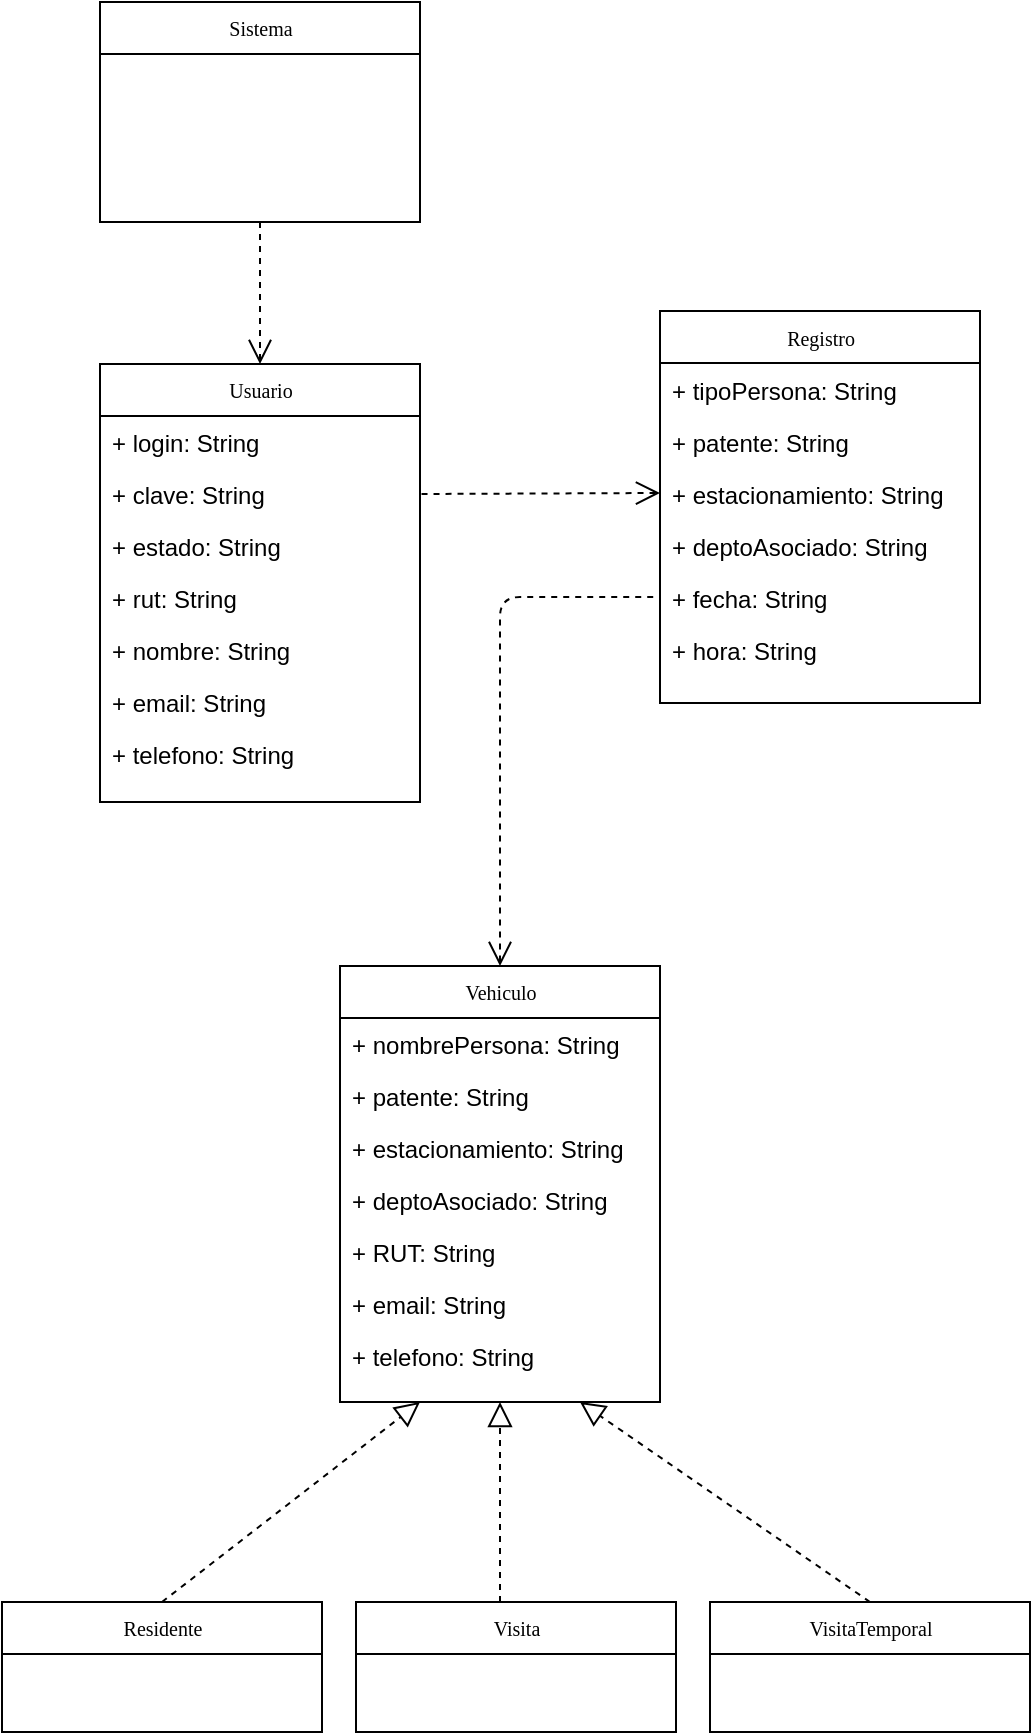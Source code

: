 <mxfile version="10.6.7" type="device"><diagram name="Page-1" id="c4acf3e9-155e-7222-9cf6-157b1a14988f"><mxGraphModel dx="2100" dy="1088" grid="1" gridSize="10" guides="1" tooltips="1" connect="1" arrows="1" fold="1" page="1" pageScale="1" pageWidth="850" pageHeight="1100" background="#ffffff" math="0" shadow="0"><root><mxCell id="0"/><mxCell id="1" parent="0"/><mxCell id="17acba5748e5396b-20" value="Usuario" style="swimlane;html=1;fontStyle=0;childLayout=stackLayout;horizontal=1;startSize=26;fillColor=none;horizontalStack=0;resizeParent=1;resizeLast=0;collapsible=1;marginBottom=0;swimlaneFillColor=#ffffff;rounded=0;shadow=0;comic=0;labelBackgroundColor=none;strokeColor=#000000;strokeWidth=1;fontFamily=Verdana;fontSize=10;fontColor=#000000;align=center;" parent="1" vertex="1"><mxGeometry x="120" y="231" width="160" height="219" as="geometry"/></mxCell><mxCell id="17acba5748e5396b-21" value="+ login: String" style="text;html=1;strokeColor=none;fillColor=none;align=left;verticalAlign=top;spacingLeft=4;spacingRight=4;whiteSpace=wrap;overflow=hidden;rotatable=0;points=[[0,0.5],[1,0.5]];portConstraint=eastwest;" parent="17acba5748e5396b-20" vertex="1"><mxGeometry y="26" width="160" height="26" as="geometry"/></mxCell><mxCell id="17acba5748e5396b-24" value="+ clave: String" style="text;html=1;strokeColor=none;fillColor=none;align=left;verticalAlign=top;spacingLeft=4;spacingRight=4;whiteSpace=wrap;overflow=hidden;rotatable=0;points=[[0,0.5],[1,0.5]];portConstraint=eastwest;" parent="17acba5748e5396b-20" vertex="1"><mxGeometry y="52" width="160" height="26" as="geometry"/></mxCell><mxCell id="17acba5748e5396b-26" value="+ estado: String&lt;br&gt;" style="text;html=1;strokeColor=none;fillColor=none;align=left;verticalAlign=top;spacingLeft=4;spacingRight=4;whiteSpace=wrap;overflow=hidden;rotatable=0;points=[[0,0.5],[1,0.5]];portConstraint=eastwest;" parent="17acba5748e5396b-20" vertex="1"><mxGeometry y="78" width="160" height="26" as="geometry"/></mxCell><mxCell id="iRIyAj0c5jcehs18dc3T-1" value="+ rut: String" style="text;html=1;strokeColor=none;fillColor=none;align=left;verticalAlign=top;spacingLeft=4;spacingRight=4;whiteSpace=wrap;overflow=hidden;rotatable=0;points=[[0,0.5],[1,0.5]];portConstraint=eastwest;" vertex="1" parent="17acba5748e5396b-20"><mxGeometry y="104" width="160" height="26" as="geometry"/></mxCell><mxCell id="iRIyAj0c5jcehs18dc3T-2" value="+ nombre: String" style="text;html=1;strokeColor=none;fillColor=none;align=left;verticalAlign=top;spacingLeft=4;spacingRight=4;whiteSpace=wrap;overflow=hidden;rotatable=0;points=[[0,0.5],[1,0.5]];portConstraint=eastwest;" vertex="1" parent="17acba5748e5396b-20"><mxGeometry y="130" width="160" height="26" as="geometry"/></mxCell><mxCell id="iRIyAj0c5jcehs18dc3T-3" value="+ email: String&lt;br&gt;" style="text;html=1;strokeColor=none;fillColor=none;align=left;verticalAlign=top;spacingLeft=4;spacingRight=4;whiteSpace=wrap;overflow=hidden;rotatable=0;points=[[0,0.5],[1,0.5]];portConstraint=eastwest;" vertex="1" parent="17acba5748e5396b-20"><mxGeometry y="156" width="160" height="26" as="geometry"/></mxCell><mxCell id="iRIyAj0c5jcehs18dc3T-4" value="+ telefono: String" style="text;html=1;strokeColor=none;fillColor=none;align=left;verticalAlign=top;spacingLeft=4;spacingRight=4;whiteSpace=wrap;overflow=hidden;rotatable=0;points=[[0,0.5],[1,0.5]];portConstraint=eastwest;" vertex="1" parent="17acba5748e5396b-20"><mxGeometry y="182" width="160" height="26" as="geometry"/></mxCell><mxCell id="17acba5748e5396b-30" value="Residente" style="swimlane;html=1;fontStyle=0;childLayout=stackLayout;horizontal=1;startSize=26;fillColor=none;horizontalStack=0;resizeParent=1;resizeLast=0;collapsible=1;marginBottom=0;swimlaneFillColor=#ffffff;rounded=0;shadow=0;comic=0;labelBackgroundColor=none;strokeColor=#000000;strokeWidth=1;fontFamily=Verdana;fontSize=10;fontColor=#000000;align=center;" parent="1" vertex="1"><mxGeometry x="71" y="850" width="160" height="65" as="geometry"/></mxCell><mxCell id="_Oy7XLAcYadQpGKWmX3i-6" value="Visita" style="swimlane;html=1;fontStyle=0;childLayout=stackLayout;horizontal=1;startSize=26;fillColor=none;horizontalStack=0;resizeParent=1;resizeLast=0;collapsible=1;marginBottom=0;swimlaneFillColor=#ffffff;rounded=0;shadow=0;comic=0;labelBackgroundColor=none;strokeColor=#000000;strokeWidth=1;fontFamily=Verdana;fontSize=10;fontColor=#000000;align=center;" parent="1" vertex="1"><mxGeometry x="248" y="850" width="160" height="65" as="geometry"/></mxCell><mxCell id="_Oy7XLAcYadQpGKWmX3i-18" value="Registro" style="swimlane;html=1;fontStyle=0;childLayout=stackLayout;horizontal=1;startSize=26;fillColor=none;horizontalStack=0;resizeParent=1;resizeLast=0;collapsible=1;marginBottom=0;swimlaneFillColor=#ffffff;rounded=0;shadow=0;comic=0;labelBackgroundColor=none;strokeColor=#000000;strokeWidth=1;fontFamily=Verdana;fontSize=10;fontColor=#000000;align=center;" parent="1" vertex="1"><mxGeometry x="400" y="204.5" width="160" height="196" as="geometry"/></mxCell><mxCell id="_Oy7XLAcYadQpGKWmX3i-19" value="+ tipoPersona: String" style="text;html=1;strokeColor=none;fillColor=none;align=left;verticalAlign=top;spacingLeft=4;spacingRight=4;whiteSpace=wrap;overflow=hidden;rotatable=0;points=[[0,0.5],[1,0.5]];portConstraint=eastwest;" parent="_Oy7XLAcYadQpGKWmX3i-18" vertex="1"><mxGeometry y="26" width="160" height="26" as="geometry"/></mxCell><mxCell id="_Oy7XLAcYadQpGKWmX3i-20" value="+ patente: String" style="text;html=1;strokeColor=none;fillColor=none;align=left;verticalAlign=top;spacingLeft=4;spacingRight=4;whiteSpace=wrap;overflow=hidden;rotatable=0;points=[[0,0.5],[1,0.5]];portConstraint=eastwest;" parent="_Oy7XLAcYadQpGKWmX3i-18" vertex="1"><mxGeometry y="52" width="160" height="26" as="geometry"/></mxCell><mxCell id="_Oy7XLAcYadQpGKWmX3i-21" value="+ estacionamiento: String" style="text;html=1;strokeColor=none;fillColor=none;align=left;verticalAlign=top;spacingLeft=4;spacingRight=4;whiteSpace=wrap;overflow=hidden;rotatable=0;points=[[0,0.5],[1,0.5]];portConstraint=eastwest;" parent="_Oy7XLAcYadQpGKWmX3i-18" vertex="1"><mxGeometry y="78" width="160" height="26" as="geometry"/></mxCell><mxCell id="_Oy7XLAcYadQpGKWmX3i-23" value="+ deptoAsociado: String" style="text;html=1;strokeColor=none;fillColor=none;align=left;verticalAlign=top;spacingLeft=4;spacingRight=4;whiteSpace=wrap;overflow=hidden;rotatable=0;points=[[0,0.5],[1,0.5]];portConstraint=eastwest;" parent="_Oy7XLAcYadQpGKWmX3i-18" vertex="1"><mxGeometry y="104" width="160" height="26" as="geometry"/></mxCell><mxCell id="_Oy7XLAcYadQpGKWmX3i-24" value="+ fecha: String" style="text;html=1;strokeColor=none;fillColor=none;align=left;verticalAlign=top;spacingLeft=4;spacingRight=4;whiteSpace=wrap;overflow=hidden;rotatable=0;points=[[0,0.5],[1,0.5]];portConstraint=eastwest;" parent="_Oy7XLAcYadQpGKWmX3i-18" vertex="1"><mxGeometry y="130" width="160" height="26" as="geometry"/></mxCell><mxCell id="_Oy7XLAcYadQpGKWmX3i-25" value="+ hora: String" style="text;html=1;strokeColor=none;fillColor=none;align=left;verticalAlign=top;spacingLeft=4;spacingRight=4;whiteSpace=wrap;overflow=hidden;rotatable=0;points=[[0,0.5],[1,0.5]];portConstraint=eastwest;" parent="_Oy7XLAcYadQpGKWmX3i-18" vertex="1"><mxGeometry y="156" width="160" height="26" as="geometry"/></mxCell><mxCell id="_Oy7XLAcYadQpGKWmX3i-32" value="" style="endArrow=none;html=1;dashed=1;exitX=0;exitY=0.5;exitDx=0;exitDy=0;entryX=1;entryY=0.5;entryDx=0;entryDy=0;endFill=0;startArrow=open;startFill=0;strokeWidth=1;endSize=6;startSize=10;jumpSize=6;" parent="1" source="_Oy7XLAcYadQpGKWmX3i-21" target="17acba5748e5396b-24" edge="1"><mxGeometry width="50" height="50" relative="1" as="geometry"><mxPoint x="541" y="300" as="sourcePoint"/><mxPoint x="650" y="300" as="targetPoint"/></mxGeometry></mxCell><mxCell id="_Oy7XLAcYadQpGKWmX3i-35" value="Vehiculo" style="swimlane;html=1;fontStyle=0;childLayout=stackLayout;horizontal=1;startSize=26;fillColor=none;horizontalStack=0;resizeParent=1;resizeLast=0;collapsible=1;marginBottom=0;swimlaneFillColor=#ffffff;rounded=0;shadow=0;comic=0;labelBackgroundColor=none;strokeColor=#000000;strokeWidth=1;fontFamily=Verdana;fontSize=10;fontColor=#000000;align=center;" parent="1" vertex="1"><mxGeometry x="240" y="532" width="160" height="218" as="geometry"/></mxCell><mxCell id="_Oy7XLAcYadQpGKWmX3i-36" value="+ nombrePersona: String" style="text;html=1;strokeColor=none;fillColor=none;align=left;verticalAlign=top;spacingLeft=4;spacingRight=4;whiteSpace=wrap;overflow=hidden;rotatable=0;points=[[0,0.5],[1,0.5]];portConstraint=eastwest;" parent="_Oy7XLAcYadQpGKWmX3i-35" vertex="1"><mxGeometry y="26" width="160" height="26" as="geometry"/></mxCell><mxCell id="_Oy7XLAcYadQpGKWmX3i-38" value="+ patente: String" style="text;html=1;strokeColor=none;fillColor=none;align=left;verticalAlign=top;spacingLeft=4;spacingRight=4;whiteSpace=wrap;overflow=hidden;rotatable=0;points=[[0,0.5],[1,0.5]];portConstraint=eastwest;" parent="_Oy7XLAcYadQpGKWmX3i-35" vertex="1"><mxGeometry y="52" width="160" height="26" as="geometry"/></mxCell><mxCell id="_Oy7XLAcYadQpGKWmX3i-40" value="+ estacionamiento: String" style="text;html=1;strokeColor=none;fillColor=none;align=left;verticalAlign=top;spacingLeft=4;spacingRight=4;whiteSpace=wrap;overflow=hidden;rotatable=0;points=[[0,0.5],[1,0.5]];portConstraint=eastwest;" parent="_Oy7XLAcYadQpGKWmX3i-35" vertex="1"><mxGeometry y="78" width="160" height="26" as="geometry"/></mxCell><mxCell id="_Oy7XLAcYadQpGKWmX3i-22" value="+ deptoAsociado: String" style="text;html=1;strokeColor=none;fillColor=none;align=left;verticalAlign=top;spacingLeft=4;spacingRight=4;whiteSpace=wrap;overflow=hidden;rotatable=0;points=[[0,0.5],[1,0.5]];portConstraint=eastwest;" parent="_Oy7XLAcYadQpGKWmX3i-35" vertex="1"><mxGeometry y="104" width="160" height="26" as="geometry"/></mxCell><mxCell id="_Oy7XLAcYadQpGKWmX3i-45" value="+ RUT: String" style="text;html=1;strokeColor=none;fillColor=none;align=left;verticalAlign=top;spacingLeft=4;spacingRight=4;whiteSpace=wrap;overflow=hidden;rotatable=0;points=[[0,0.5],[1,0.5]];portConstraint=eastwest;" parent="_Oy7XLAcYadQpGKWmX3i-35" vertex="1"><mxGeometry y="130" width="160" height="26" as="geometry"/></mxCell><mxCell id="iRIyAj0c5jcehs18dc3T-7" value="+ email: String" style="text;html=1;strokeColor=none;fillColor=none;align=left;verticalAlign=top;spacingLeft=4;spacingRight=4;whiteSpace=wrap;overflow=hidden;rotatable=0;points=[[0,0.5],[1,0.5]];portConstraint=eastwest;" vertex="1" parent="_Oy7XLAcYadQpGKWmX3i-35"><mxGeometry y="156" width="160" height="26" as="geometry"/></mxCell><mxCell id="iRIyAj0c5jcehs18dc3T-8" value="+ telefono: String" style="text;html=1;strokeColor=none;fillColor=none;align=left;verticalAlign=top;spacingLeft=4;spacingRight=4;whiteSpace=wrap;overflow=hidden;rotatable=0;points=[[0,0.5],[1,0.5]];portConstraint=eastwest;" vertex="1" parent="_Oy7XLAcYadQpGKWmX3i-35"><mxGeometry y="182" width="160" height="26" as="geometry"/></mxCell><mxCell id="_Oy7XLAcYadQpGKWmX3i-43" value="" style="endArrow=block;html=1;dashed=1;strokeWidth=1;exitX=0.5;exitY=0;exitDx=0;exitDy=0;entryX=0.25;entryY=1;entryDx=0;entryDy=0;endFill=0;endSize=10;" parent="1" source="17acba5748e5396b-30" target="_Oy7XLAcYadQpGKWmX3i-35" edge="1"><mxGeometry width="50" height="50" relative="1" as="geometry"><mxPoint x="200" y="850.5" as="sourcePoint"/><mxPoint x="280" y="850.5" as="targetPoint"/></mxGeometry></mxCell><mxCell id="_Oy7XLAcYadQpGKWmX3i-44" value="" style="endArrow=block;html=1;dashed=1;strokeWidth=1;exitX=0.45;exitY=0;exitDx=0;exitDy=0;endFill=0;startSize=6;endSize=10;exitPerimeter=0;entryX=0.5;entryY=1;entryDx=0;entryDy=0;" parent="1" source="_Oy7XLAcYadQpGKWmX3i-6" target="_Oy7XLAcYadQpGKWmX3i-35" edge="1"><mxGeometry width="50" height="50" relative="1" as="geometry"><mxPoint x="450" y="840.5" as="sourcePoint"/><mxPoint x="320" y="850.5" as="targetPoint"/></mxGeometry></mxCell><mxCell id="_Oy7XLAcYadQpGKWmX3i-46" value="" style="endArrow=none;html=1;dashed=1;strokeWidth=1;exitX=0.5;exitY=0;exitDx=0;exitDy=0;entryX=0;entryY=0.5;entryDx=0;entryDy=0;endFill=0;startSize=10;endSize=6;startArrow=open;startFill=0;" parent="1" source="_Oy7XLAcYadQpGKWmX3i-35" target="_Oy7XLAcYadQpGKWmX3i-24" edge="1"><mxGeometry width="50" height="50" relative="1" as="geometry"><mxPoint x="320" y="471.5" as="sourcePoint"/><mxPoint x="340" y="351.5" as="targetPoint"/><Array as="points"><mxPoint x="320" y="347.5"/></Array></mxGeometry></mxCell><mxCell id="_Oy7XLAcYadQpGKWmX3i-48" value="Sistema" style="swimlane;html=1;fontStyle=0;childLayout=stackLayout;horizontal=1;startSize=26;fillColor=none;horizontalStack=0;resizeParent=1;resizeLast=0;collapsible=1;marginBottom=0;swimlaneFillColor=#ffffff;rounded=0;shadow=0;comic=0;labelBackgroundColor=none;strokeColor=#000000;strokeWidth=1;fontFamily=Verdana;fontSize=10;fontColor=#000000;align=center;" parent="1" vertex="1"><mxGeometry x="120" y="50" width="160" height="110" as="geometry"/></mxCell><mxCell id="_Oy7XLAcYadQpGKWmX3i-52" value="" style="endArrow=open;html=1;dashed=1;strokeWidth=1;exitX=0.5;exitY=1;exitDx=0;exitDy=0;entryX=0.5;entryY=0;entryDx=0;entryDy=0;endFill=0;endSize=10;" parent="1" source="_Oy7XLAcYadQpGKWmX3i-48" target="17acba5748e5396b-20" edge="1"><mxGeometry width="50" height="50" relative="1" as="geometry"><mxPoint x="200" y="180" as="sourcePoint"/><mxPoint x="250" y="130" as="targetPoint"/></mxGeometry></mxCell><mxCell id="YAmUoObh79o2Ktj-V8wD-1" value="VisitaTemporal&lt;br&gt;" style="swimlane;html=1;fontStyle=0;childLayout=stackLayout;horizontal=1;startSize=26;fillColor=none;horizontalStack=0;resizeParent=1;resizeLast=0;collapsible=1;marginBottom=0;swimlaneFillColor=#ffffff;rounded=0;shadow=0;comic=0;labelBackgroundColor=none;strokeColor=#000000;strokeWidth=1;fontFamily=Verdana;fontSize=10;fontColor=#000000;align=center;" parent="1" vertex="1"><mxGeometry x="425" y="850" width="160" height="65" as="geometry"/></mxCell><mxCell id="YAmUoObh79o2Ktj-V8wD-2" value="" style="endArrow=block;html=1;dashed=1;strokeWidth=1;exitX=0.5;exitY=0;exitDx=0;exitDy=0;endFill=0;endSize=10;entryX=0.75;entryY=1;entryDx=0;entryDy=0;" parent="1" source="YAmUoObh79o2Ktj-V8wD-1" edge="1" target="_Oy7XLAcYadQpGKWmX3i-35"><mxGeometry width="50" height="50" relative="1" as="geometry"><mxPoint x="580" y="850.5" as="sourcePoint"/><mxPoint x="360" y="850.5" as="targetPoint"/></mxGeometry></mxCell></root></mxGraphModel></diagram></mxfile>